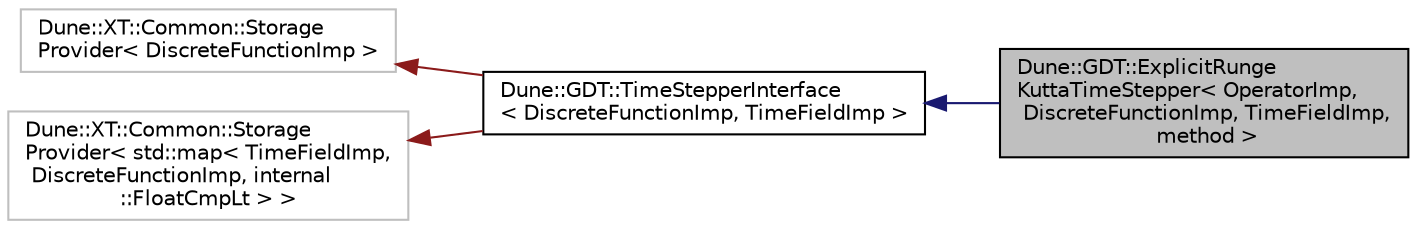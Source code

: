 digraph "Dune::GDT::ExplicitRungeKuttaTimeStepper&lt; OperatorImp, DiscreteFunctionImp, TimeFieldImp, method &gt;"
{
  edge [fontname="Helvetica",fontsize="10",labelfontname="Helvetica",labelfontsize="10"];
  node [fontname="Helvetica",fontsize="10",shape=record];
  rankdir="LR";
  Node1 [label="Dune::GDT::ExplicitRunge\lKuttaTimeStepper\< OperatorImp,\l DiscreteFunctionImp, TimeFieldImp,\l method \>",height=0.2,width=0.4,color="black", fillcolor="grey75", style="filled", fontcolor="black"];
  Node2 -> Node1 [dir="back",color="midnightblue",fontsize="10",style="solid",fontname="Helvetica"];
  Node2 [label="Dune::GDT::TimeStepperInterface\l\< DiscreteFunctionImp, TimeFieldImp \>",height=0.2,width=0.4,color="black", fillcolor="white", style="filled",URL="$a00404.html"];
  Node3 -> Node2 [dir="back",color="firebrick4",fontsize="10",style="solid",fontname="Helvetica"];
  Node3 [label="Dune::XT::Common::Storage\lProvider\< DiscreteFunctionImp \>",height=0.2,width=0.4,color="grey75", fillcolor="white", style="filled"];
  Node4 -> Node2 [dir="back",color="firebrick4",fontsize="10",style="solid",fontname="Helvetica"];
  Node4 [label="Dune::XT::Common::Storage\lProvider\< std::map\< TimeFieldImp,\l DiscreteFunctionImp, internal\l::FloatCmpLt \> \>",height=0.2,width=0.4,color="grey75", fillcolor="white", style="filled"];
}
